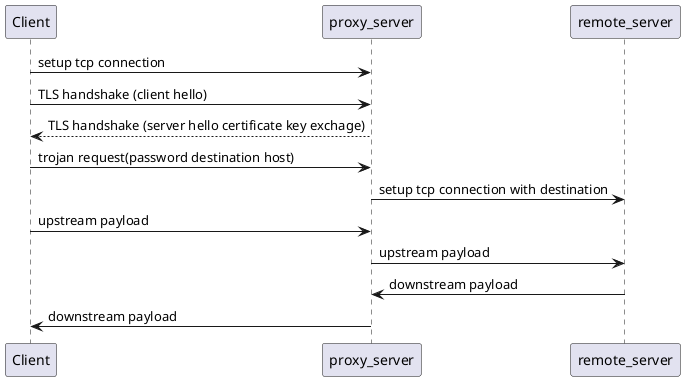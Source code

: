@startuml
Client -> proxy_server: setup tcp connection
Client -> proxy_server: TLS handshake (client hello)
proxy_server --> Client: TLS handshake (server hello certificate key exchage)
Client ->proxy_server:trojan request(password destination host)
proxy_server -> remote_server: setup tcp connection with destination
Client->proxy_server:upstream payload
proxy_server->remote_server:upstream payload
proxy_server<-remote_server:downstream payload
Client<-proxy_server:downstream payload

@enduml